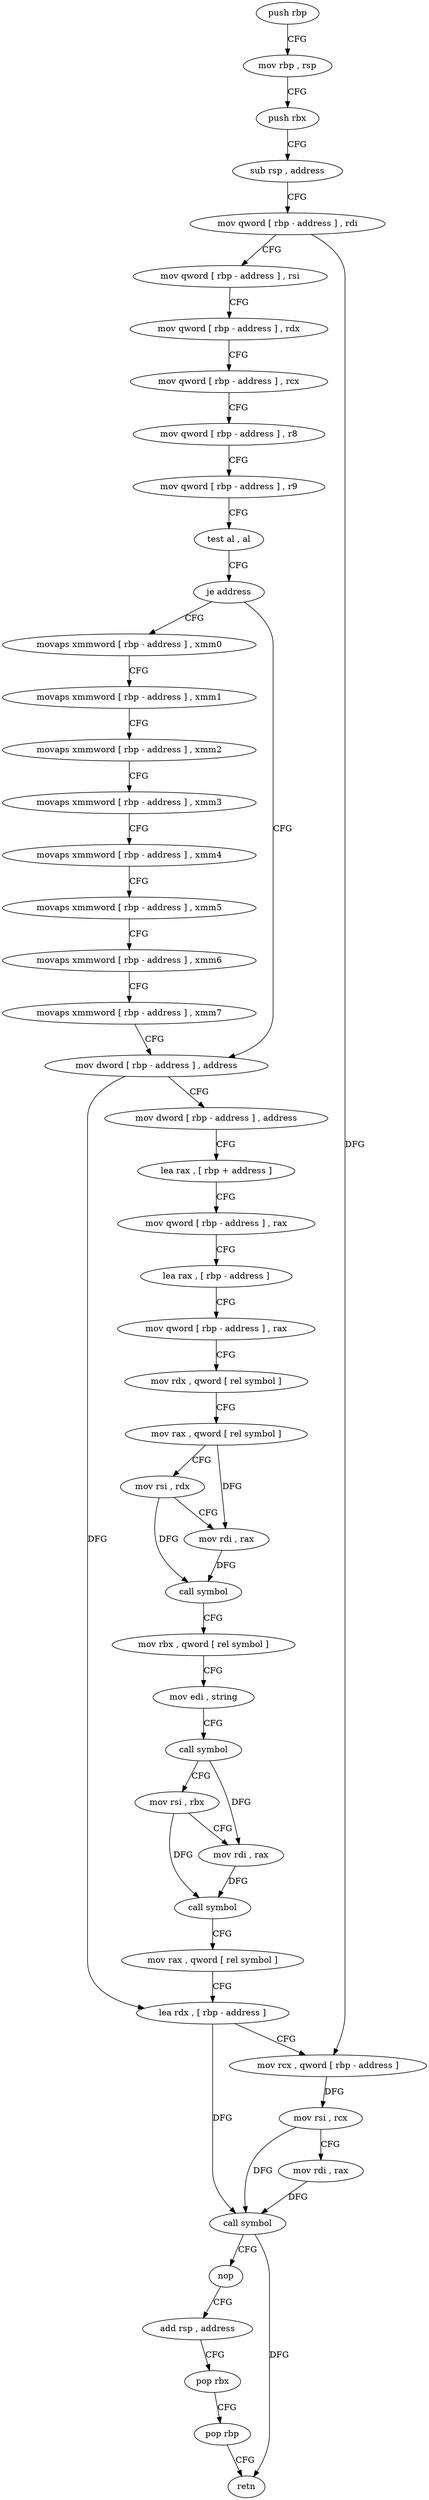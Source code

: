 digraph "func" {
"4215618" [label = "push rbp" ]
"4215619" [label = "mov rbp , rsp" ]
"4215622" [label = "push rbx" ]
"4215623" [label = "sub rsp , address" ]
"4215630" [label = "mov qword [ rbp - address ] , rdi" ]
"4215637" [label = "mov qword [ rbp - address ] , rsi" ]
"4215644" [label = "mov qword [ rbp - address ] , rdx" ]
"4215651" [label = "mov qword [ rbp - address ] , rcx" ]
"4215658" [label = "mov qword [ rbp - address ] , r8" ]
"4215665" [label = "mov qword [ rbp - address ] , r9" ]
"4215672" [label = "test al , al" ]
"4215674" [label = "je address" ]
"4215711" [label = "mov dword [ rbp - address ] , address" ]
"4215676" [label = "movaps xmmword [ rbp - address ] , xmm0" ]
"4215721" [label = "mov dword [ rbp - address ] , address" ]
"4215731" [label = "lea rax , [ rbp + address ]" ]
"4215735" [label = "mov qword [ rbp - address ] , rax" ]
"4215742" [label = "lea rax , [ rbp - address ]" ]
"4215749" [label = "mov qword [ rbp - address ] , rax" ]
"4215756" [label = "mov rdx , qword [ rel symbol ]" ]
"4215763" [label = "mov rax , qword [ rel symbol ]" ]
"4215770" [label = "mov rsi , rdx" ]
"4215773" [label = "mov rdi , rax" ]
"4215776" [label = "call symbol" ]
"4215781" [label = "mov rbx , qword [ rel symbol ]" ]
"4215788" [label = "mov edi , string" ]
"4215793" [label = "call symbol" ]
"4215798" [label = "mov rsi , rbx" ]
"4215801" [label = "mov rdi , rax" ]
"4215804" [label = "call symbol" ]
"4215809" [label = "mov rax , qword [ rel symbol ]" ]
"4215816" [label = "lea rdx , [ rbp - address ]" ]
"4215823" [label = "mov rcx , qword [ rbp - address ]" ]
"4215830" [label = "mov rsi , rcx" ]
"4215833" [label = "mov rdi , rax" ]
"4215836" [label = "call symbol" ]
"4215841" [label = "nop" ]
"4215842" [label = "add rsp , address" ]
"4215849" [label = "pop rbx" ]
"4215850" [label = "pop rbp" ]
"4215851" [label = "retn" ]
"4215683" [label = "movaps xmmword [ rbp - address ] , xmm1" ]
"4215687" [label = "movaps xmmword [ rbp - address ] , xmm2" ]
"4215691" [label = "movaps xmmword [ rbp - address ] , xmm3" ]
"4215695" [label = "movaps xmmword [ rbp - address ] , xmm4" ]
"4215699" [label = "movaps xmmword [ rbp - address ] , xmm5" ]
"4215703" [label = "movaps xmmword [ rbp - address ] , xmm6" ]
"4215707" [label = "movaps xmmword [ rbp - address ] , xmm7" ]
"4215618" -> "4215619" [ label = "CFG" ]
"4215619" -> "4215622" [ label = "CFG" ]
"4215622" -> "4215623" [ label = "CFG" ]
"4215623" -> "4215630" [ label = "CFG" ]
"4215630" -> "4215637" [ label = "CFG" ]
"4215630" -> "4215823" [ label = "DFG" ]
"4215637" -> "4215644" [ label = "CFG" ]
"4215644" -> "4215651" [ label = "CFG" ]
"4215651" -> "4215658" [ label = "CFG" ]
"4215658" -> "4215665" [ label = "CFG" ]
"4215665" -> "4215672" [ label = "CFG" ]
"4215672" -> "4215674" [ label = "CFG" ]
"4215674" -> "4215711" [ label = "CFG" ]
"4215674" -> "4215676" [ label = "CFG" ]
"4215711" -> "4215721" [ label = "CFG" ]
"4215711" -> "4215816" [ label = "DFG" ]
"4215676" -> "4215683" [ label = "CFG" ]
"4215721" -> "4215731" [ label = "CFG" ]
"4215731" -> "4215735" [ label = "CFG" ]
"4215735" -> "4215742" [ label = "CFG" ]
"4215742" -> "4215749" [ label = "CFG" ]
"4215749" -> "4215756" [ label = "CFG" ]
"4215756" -> "4215763" [ label = "CFG" ]
"4215763" -> "4215770" [ label = "CFG" ]
"4215763" -> "4215773" [ label = "DFG" ]
"4215770" -> "4215773" [ label = "CFG" ]
"4215770" -> "4215776" [ label = "DFG" ]
"4215773" -> "4215776" [ label = "DFG" ]
"4215776" -> "4215781" [ label = "CFG" ]
"4215781" -> "4215788" [ label = "CFG" ]
"4215788" -> "4215793" [ label = "CFG" ]
"4215793" -> "4215798" [ label = "CFG" ]
"4215793" -> "4215801" [ label = "DFG" ]
"4215798" -> "4215801" [ label = "CFG" ]
"4215798" -> "4215804" [ label = "DFG" ]
"4215801" -> "4215804" [ label = "DFG" ]
"4215804" -> "4215809" [ label = "CFG" ]
"4215809" -> "4215816" [ label = "CFG" ]
"4215816" -> "4215823" [ label = "CFG" ]
"4215816" -> "4215836" [ label = "DFG" ]
"4215823" -> "4215830" [ label = "DFG" ]
"4215830" -> "4215833" [ label = "CFG" ]
"4215830" -> "4215836" [ label = "DFG" ]
"4215833" -> "4215836" [ label = "DFG" ]
"4215836" -> "4215841" [ label = "CFG" ]
"4215836" -> "4215851" [ label = "DFG" ]
"4215841" -> "4215842" [ label = "CFG" ]
"4215842" -> "4215849" [ label = "CFG" ]
"4215849" -> "4215850" [ label = "CFG" ]
"4215850" -> "4215851" [ label = "CFG" ]
"4215683" -> "4215687" [ label = "CFG" ]
"4215687" -> "4215691" [ label = "CFG" ]
"4215691" -> "4215695" [ label = "CFG" ]
"4215695" -> "4215699" [ label = "CFG" ]
"4215699" -> "4215703" [ label = "CFG" ]
"4215703" -> "4215707" [ label = "CFG" ]
"4215707" -> "4215711" [ label = "CFG" ]
}
